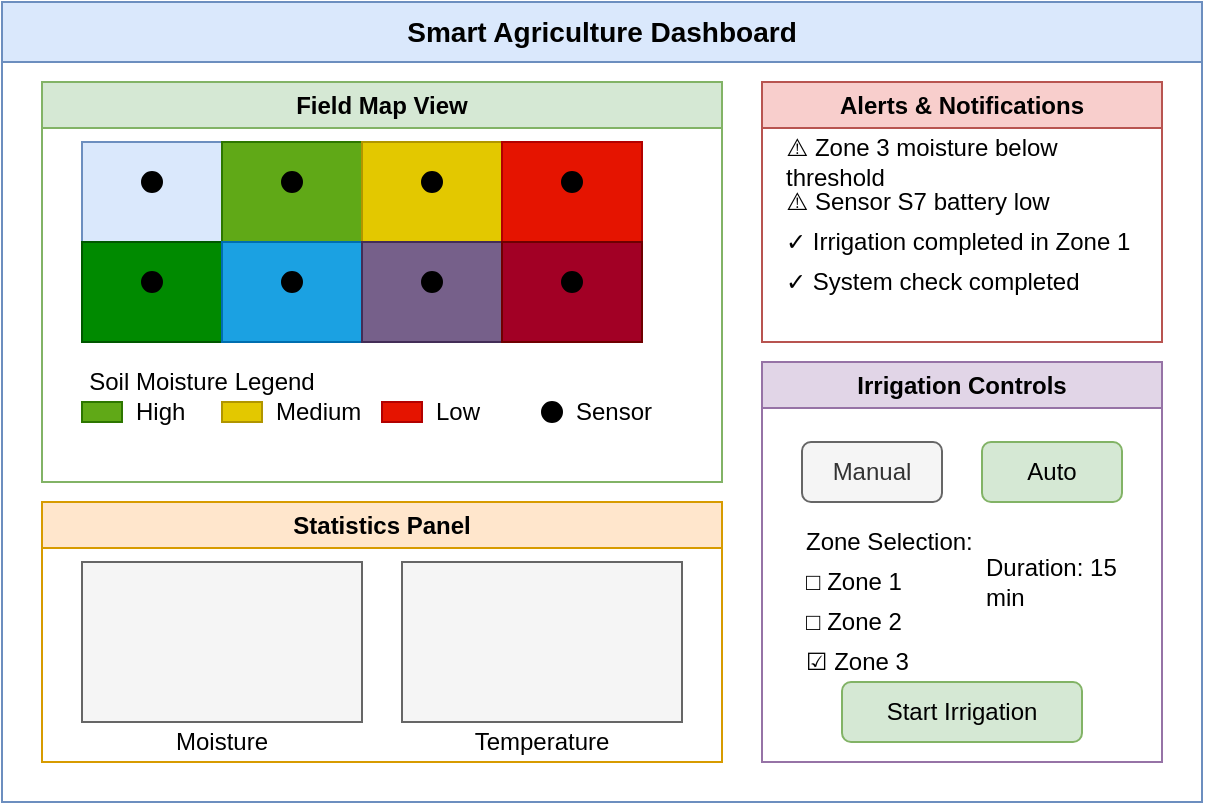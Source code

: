 <mxfile version="21.0.0" type="device">
  <diagram id="user-interface-design" name="User Interface Design for Smart Agriculture System">
    <mxGraphModel dx="1400" dy="800" grid="1" gridSize="10" guides="1" tooltips="1" connect="1" arrows="1" fold="1" page="1" pageScale="1" pageWidth="850" pageHeight="1100" math="0" shadow="0">
      <root>
        <mxCell id="0" />
        <mxCell id="1" parent="0" />
        
        <!-- Main Dashboard Container -->
        <mxCell id="2" value="Smart Agriculture Dashboard" style="swimlane;whiteSpace=wrap;html=1;startSize=30;fillColor=#dae8fc;strokeColor=#6c8ebf;fontSize=14;fontStyle=1" vertex="1" parent="1">
          <mxGeometry x="120" y="120" width="600" height="400" as="geometry" />
        </mxCell>
        
        <!-- Field Map View Panel -->
        <mxCell id="3" value="Field Map View" style="swimlane;whiteSpace=wrap;html=1;fillColor=#d5e8d4;strokeColor=#82b366;" vertex="1" parent="2">
          <mxGeometry x="20" y="40" width="340" height="200" as="geometry" />
        </mxCell>
        
        <!-- Mock field map with color-coded zones -->
        <mxCell id="4" value="" style="rounded=0;whiteSpace=wrap;html=1;fillColor=#dae8fc;strokeColor=#6c8ebf;" vertex="1" parent="3">
          <mxGeometry x="20" y="30" width="70" height="50" as="geometry" />
        </mxCell>
        
        <mxCell id="5" value="" style="rounded=0;whiteSpace=wrap;html=1;fillColor=#60a917;strokeColor=#2D7600;fontColor=#ffffff;" vertex="1" parent="3">
          <mxGeometry x="90" y="30" width="70" height="50" as="geometry" />
        </mxCell>
        
        <mxCell id="6" value="" style="rounded=0;whiteSpace=wrap;html=1;fillColor=#e3c800;strokeColor=#B09500;fontColor=#000000;" vertex="1" parent="3">
          <mxGeometry x="160" y="30" width="70" height="50" as="geometry" />
        </mxCell>
        
        <mxCell id="7" value="" style="rounded=0;whiteSpace=wrap;html=1;fillColor=#e51400;strokeColor=#B20000;fontColor=#ffffff;" vertex="1" parent="3">
          <mxGeometry x="230" y="30" width="70" height="50" as="geometry" />
        </mxCell>
        
        <mxCell id="8" value="" style="rounded=0;whiteSpace=wrap;html=1;fillColor=#008a00;strokeColor=#005700;fontColor=#ffffff;" vertex="1" parent="3">
          <mxGeometry x="20" y="80" width="70" height="50" as="geometry" />
        </mxCell>
        
        <mxCell id="9" value="" style="rounded=0;whiteSpace=wrap;html=1;fillColor=#1ba1e2;strokeColor=#006EAF;fontColor=#ffffff;" vertex="1" parent="3">
          <mxGeometry x="90" y="80" width="70" height="50" as="geometry" />
        </mxCell>
        
        <mxCell id="10" value="" style="rounded=0;whiteSpace=wrap;html=1;fillColor=#76608a;strokeColor=#432D57;fontColor=#ffffff;" vertex="1" parent="3">
          <mxGeometry x="160" y="80" width="70" height="50" as="geometry" />
        </mxCell>
        
        <mxCell id="11" value="" style="rounded=0;whiteSpace=wrap;html=1;fillColor=#a20025;strokeColor=#6F0000;fontColor=#ffffff;" vertex="1" parent="3">
          <mxGeometry x="230" y="80" width="70" height="50" as="geometry" />
        </mxCell>
        
        <mxCell id="12" value="" style="ellipse;whiteSpace=wrap;html=1;aspect=fixed;fillColor=#000000;" vertex="1" parent="3">
          <mxGeometry x="50" y="45" width="10" height="10" as="geometry" />
        </mxCell>
        
        <mxCell id="13" value="" style="ellipse;whiteSpace=wrap;html=1;aspect=fixed;fillColor=#000000;" vertex="1" parent="3">
          <mxGeometry x="120" y="45" width="10" height="10" as="geometry" />
        </mxCell>
        
        <mxCell id="14" value="" style="ellipse;whiteSpace=wrap;html=1;aspect=fixed;fillColor=#000000;" vertex="1" parent="3">
          <mxGeometry x="190" y="45" width="10" height="10" as="geometry" />
        </mxCell>
        
        <mxCell id="15" value="" style="ellipse;whiteSpace=wrap;html=1;aspect=fixed;fillColor=#000000;" vertex="1" parent="3">
          <mxGeometry x="260" y="45" width="10" height="10" as="geometry" />
        </mxCell>
        
        <mxCell id="16" value="" style="ellipse;whiteSpace=wrap;html=1;aspect=fixed;fillColor=#000000;" vertex="1" parent="3">
          <mxGeometry x="50" y="95" width="10" height="10" as="geometry" />
        </mxCell>
        
        <mxCell id="17" value="" style="ellipse;whiteSpace=wrap;html=1;aspect=fixed;fillColor=#000000;" vertex="1" parent="3">
          <mxGeometry x="120" y="95" width="10" height="10" as="geometry" />
        </mxCell>
        
        <mxCell id="18" value="" style="ellipse;whiteSpace=wrap;html=1;aspect=fixed;fillColor=#000000;" vertex="1" parent="3">
          <mxGeometry x="190" y="95" width="10" height="10" as="geometry" />
        </mxCell>
        
        <mxCell id="19" value="" style="ellipse;whiteSpace=wrap;html=1;aspect=fixed;fillColor=#000000;" vertex="1" parent="3">
          <mxGeometry x="260" y="95" width="10" height="10" as="geometry" />
        </mxCell>
        
        <mxCell id="20" value="Soil Moisture Legend" style="text;html=1;strokeColor=none;fillColor=none;align=center;verticalAlign=middle;whiteSpace=wrap;rounded=0;" vertex="1" parent="3">
          <mxGeometry x="20" y="140" width="120" height="20" as="geometry" />
        </mxCell>
        
        <mxCell id="21" value="" style="rounded=0;whiteSpace=wrap;html=1;fillColor=#60a917;strokeColor=#2D7600;fontColor=#ffffff;" vertex="1" parent="3">
          <mxGeometry x="20" y="160" width="20" height="10" as="geometry" />
        </mxCell>
        
        <mxCell id="22" value="High" style="text;html=1;strokeColor=none;fillColor=none;align=left;verticalAlign=middle;whiteSpace=wrap;rounded=0;" vertex="1" parent="3">
          <mxGeometry x="45" y="155" width="40" height="20" as="geometry" />
        </mxCell>
        
        <mxCell id="23" value="" style="rounded=0;whiteSpace=wrap;html=1;fillColor=#e3c800;strokeColor=#B09500;fontColor=#000000;" vertex="1" parent="3">
          <mxGeometry x="90" y="160" width="20" height="10" as="geometry" />
        </mxCell>
        
        <mxCell id="24" value="Medium" style="text;html=1;strokeColor=none;fillColor=none;align=left;verticalAlign=middle;whiteSpace=wrap;rounded=0;" vertex="1" parent="3">
          <mxGeometry x="115" y="155" width="50" height="20" as="geometry" />
        </mxCell>
        
        <mxCell id="25" value="" style="rounded=0;whiteSpace=wrap;html=1;fillColor=#e51400;strokeColor=#B20000;fontColor=#ffffff;" vertex="1" parent="3">
          <mxGeometry x="170" y="160" width="20" height="10" as="geometry" />
        </mxCell>
        
        <mxCell id="26" value="Low" style="text;html=1;strokeColor=none;fillColor=none;align=left;verticalAlign=middle;whiteSpace=wrap;rounded=0;" vertex="1" parent="3">
          <mxGeometry x="195" y="155" width="40" height="20" as="geometry" />
        </mxCell>
        
        <mxCell id="27" value="" style="ellipse;whiteSpace=wrap;html=1;aspect=fixed;fillColor=#000000;" vertex="1" parent="3">
          <mxGeometry x="250" y="160" width="10" height="10" as="geometry" />
        </mxCell>
        
        <mxCell id="28" value="Sensor" style="text;html=1;strokeColor=none;fillColor=none;align=left;verticalAlign=middle;whiteSpace=wrap;rounded=0;" vertex="1" parent="3">
          <mxGeometry x="265" y="155" width="50" height="20" as="geometry" />
        </mxCell>
        
        <!-- Statistics Panel -->
        <mxCell id="29" value="Statistics Panel" style="swimlane;whiteSpace=wrap;html=1;fillColor=#ffe6cc;strokeColor=#d79b00;" vertex="1" parent="2">
          <mxGeometry x="20" y="250" width="340" height="130" as="geometry" />
        </mxCell>
        
        <!-- Mock graphs for statistics -->
        <mxCell id="30" value="" style="rounded=0;whiteSpace=wrap;html=1;fillColor=#f5f5f5;strokeColor=#666666;fontColor=#333333;" vertex="1" parent="29">
          <mxGeometry x="20" y="30" width="140" height="80" as="geometry" />
        </mxCell>
        
        <mxCell id="31" value="" style="rounded=0;whiteSpace=wrap;html=1;fillColor=#f5f5f5;strokeColor=#666666;fontColor=#333333;" vertex="1" parent="29">
          <mxGeometry x="180" y="30" width="140" height="80" as="geometry" />
        </mxCell>
        
        <mxCell id="32" value="Moisture" style="text;html=1;strokeColor=none;fillColor=none;align=center;verticalAlign=middle;whiteSpace=wrap;rounded=0;" vertex="1" parent="29">
          <mxGeometry x="60" y="110" width="60" height="20" as="geometry" />
        </mxCell>
        
        <mxCell id="33" value="Temperature" style="text;html=1;strokeColor=none;fillColor=none;align=center;verticalAlign=middle;whiteSpace=wrap;rounded=0;" vertex="1" parent="29">
          <mxGeometry x="220" y="110" width="60" height="20" as="geometry" />
        </mxCell>
        
        <!-- Alerts & Notifications Panel -->
        <mxCell id="34" value="Alerts &amp; Notifications" style="swimlane;whiteSpace=wrap;html=1;fillColor=#f8cecc;strokeColor=#b85450;" vertex="1" parent="2">
          <mxGeometry x="380" y="40" width="200" height="130" as="geometry" />
        </mxCell>
        
        <!-- Alert items -->
        <mxCell id="35" value="⚠️ Zone 3 moisture below threshold" style="text;html=1;strokeColor=none;fillColor=none;align=left;verticalAlign=middle;whiteSpace=wrap;rounded=0;" vertex="1" parent="34">
          <mxGeometry x="10" y="30" width="180" height="20" as="geometry" />
        </mxCell>
        
        <mxCell id="36" value="⚠️ Sensor S7 battery low" style="text;html=1;strokeColor=none;fillColor=none;align=left;verticalAlign=middle;whiteSpace=wrap;rounded=0;" vertex="1" parent="34">
          <mxGeometry x="10" y="50" width="180" height="20" as="geometry" />
        </mxCell>
        
        <mxCell id="37" value="✓ Irrigation completed in Zone 1" style="text;html=1;strokeColor=none;fillColor=none;align=left;verticalAlign=middle;whiteSpace=wrap;rounded=0;" vertex="1" parent="34">
          <mxGeometry x="10" y="70" width="180" height="20" as="geometry" />
        </mxCell>
        
        <mxCell id="38" value="✓ System check completed" style="text;html=1;strokeColor=none;fillColor=none;align=left;verticalAlign=middle;whiteSpace=wrap;rounded=0;" vertex="1" parent="34">
          <mxGeometry x="10" y="90" width="180" height="20" as="geometry" />
        </mxCell>
        
        <!-- Irrigation Controls Panel -->
        <mxCell id="39" value="Irrigation Controls" style="swimlane;whiteSpace=wrap;html=1;fillColor=#e1d5e7;strokeColor=#9673a6;" vertex="1" parent="2">
          <mxGeometry x="380" y="180" width="200" height="200" as="geometry" />
        </mxCell>
        
        <!-- Control buttons -->
        <mxCell id="40" value="Manual" style="rounded=1;whiteSpace=wrap;html=1;fillColor=#f5f5f5;strokeColor=#666666;fontColor=#333333;" vertex="1" parent="39">
          <mxGeometry x="20" y="40" width="70" height="30" as="geometry" />
        </mxCell>
        
        <mxCell id="41" value="Auto" style="rounded=1;whiteSpace=wrap;html=1;fillColor=#d5e8d4;strokeColor=#82b366;" vertex="1" parent="39">
          <mxGeometry x="110" y="40" width="70" height="30" as="geometry" />
        </mxCell>
        
        <mxCell id="42" value="Zone Selection:" style="text;html=1;strokeColor=none;fillColor=none;align=left;verticalAlign=middle;whiteSpace=wrap;rounded=0;" vertex="1" parent="39">
          <mxGeometry x="20" y="80" width="100" height="20" as="geometry" />
        </mxCell>
        
        <mxCell id="43" value="□ Zone 1" style="text;html=1;strokeColor=none;fillColor=none;align=left;verticalAlign=middle;whiteSpace=wrap;rounded=0;" vertex="1" parent="39">
          <mxGeometry x="20" y="100" width="60" height="20" as="geometry" />
        </mxCell>
        
        <mxCell id="44" value="□ Zone 2" style="text;html=1;strokeColor=none;fillColor=none;align=left;verticalAlign=middle;whiteSpace=wrap;rounded=0;" vertex="1" parent="39">
          <mxGeometry x="20" y="120" width="60" height="20" as="geometry" />
        </mxCell>
        
        <mxCell id="45" value="☑ Zone 3" style="text;html=1;strokeColor=none;fillColor=none;align=left;verticalAlign=middle;whiteSpace=wrap;rounded=0;" vertex="1" parent="39">
          <mxGeometry x="20" y="140" width="60" height="20" as="geometry" />
        </mxCell>
        
        <mxCell id="46" value="Duration: 15 min" style="text;html=1;strokeColor=none;fillColor=none;align=left;verticalAlign=middle;whiteSpace=wrap;rounded=0;" vertex="1" parent="39">
          <mxGeometry x="110" y="100" width="90" height="20" as="geometry" />
        </mxCell>
        
        <mxCell id="47" value="Start Irrigation" style="rounded=1;whiteSpace=wrap;html=1;fillColor=#d5e8d4;strokeColor=#82b366;" vertex="1" parent="39">
          <mxGeometry x="40" y="160" width="120" height="30" as="geometry" />
        </mxCell>
      </root>
    </mxGraphModel>
  </diagram>
</mxfile>